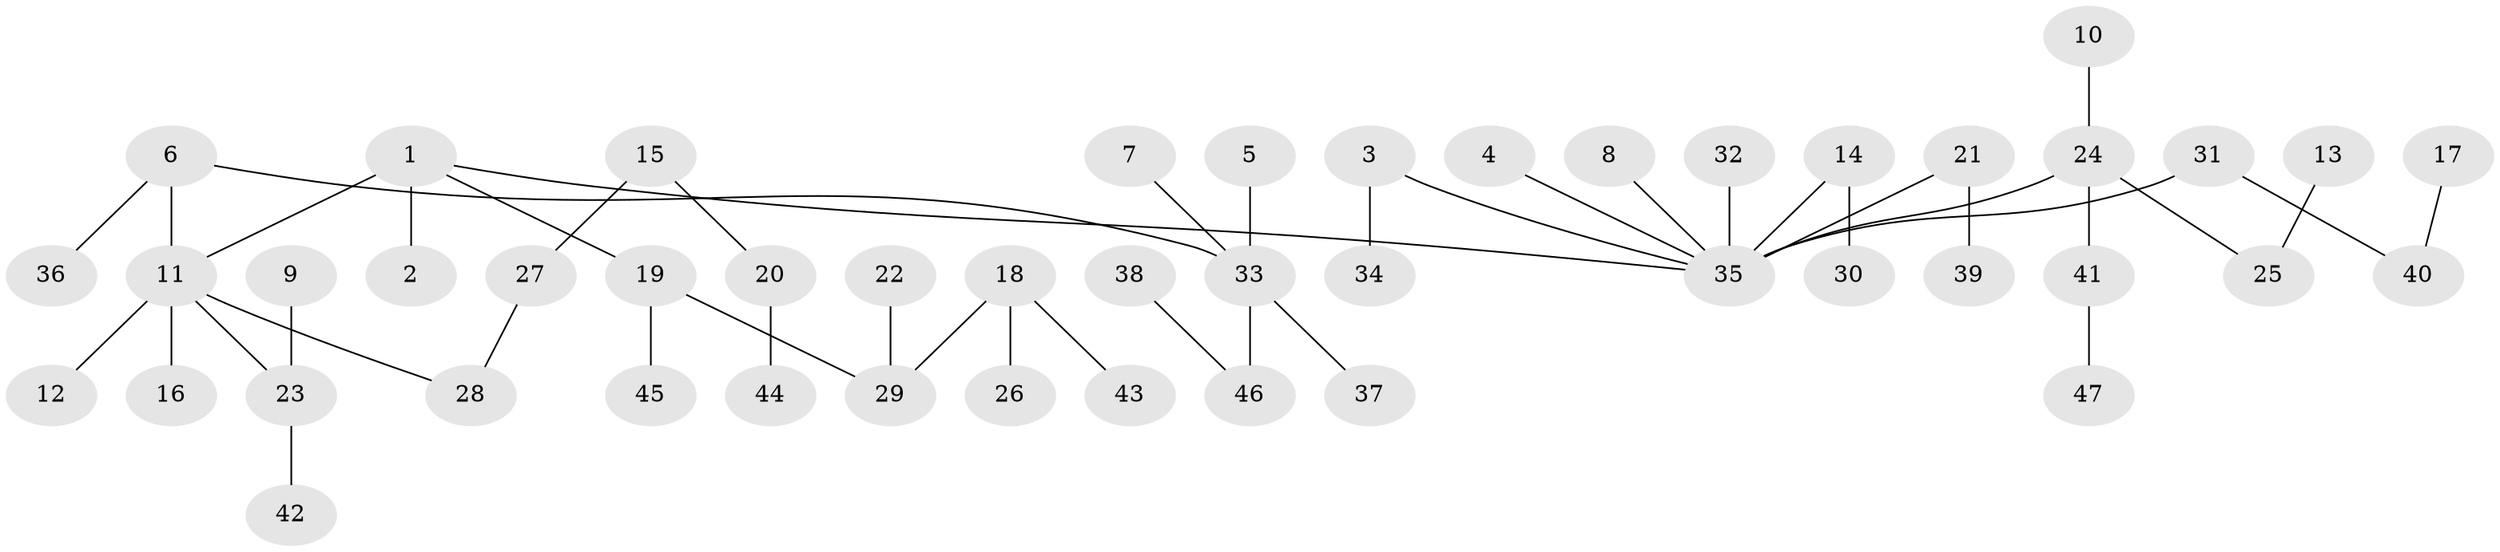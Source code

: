 // original degree distribution, {2: 0.26595744680851063, 3: 0.22340425531914893, 7: 0.010638297872340425, 5: 0.02127659574468085, 6: 0.010638297872340425, 4: 0.02127659574468085, 1: 0.44680851063829785}
// Generated by graph-tools (version 1.1) at 2025/26/03/09/25 03:26:32]
// undirected, 47 vertices, 46 edges
graph export_dot {
graph [start="1"]
  node [color=gray90,style=filled];
  1;
  2;
  3;
  4;
  5;
  6;
  7;
  8;
  9;
  10;
  11;
  12;
  13;
  14;
  15;
  16;
  17;
  18;
  19;
  20;
  21;
  22;
  23;
  24;
  25;
  26;
  27;
  28;
  29;
  30;
  31;
  32;
  33;
  34;
  35;
  36;
  37;
  38;
  39;
  40;
  41;
  42;
  43;
  44;
  45;
  46;
  47;
  1 -- 2 [weight=1.0];
  1 -- 11 [weight=1.0];
  1 -- 19 [weight=1.0];
  1 -- 35 [weight=1.0];
  3 -- 34 [weight=1.0];
  3 -- 35 [weight=1.0];
  4 -- 35 [weight=1.0];
  5 -- 33 [weight=1.0];
  6 -- 11 [weight=1.0];
  6 -- 33 [weight=1.0];
  6 -- 36 [weight=1.0];
  7 -- 33 [weight=1.0];
  8 -- 35 [weight=1.0];
  9 -- 23 [weight=1.0];
  10 -- 24 [weight=1.0];
  11 -- 12 [weight=1.0];
  11 -- 16 [weight=1.0];
  11 -- 23 [weight=1.0];
  11 -- 28 [weight=1.0];
  13 -- 25 [weight=1.0];
  14 -- 30 [weight=1.0];
  14 -- 35 [weight=1.0];
  15 -- 20 [weight=1.0];
  15 -- 27 [weight=1.0];
  17 -- 40 [weight=1.0];
  18 -- 26 [weight=1.0];
  18 -- 29 [weight=1.0];
  18 -- 43 [weight=1.0];
  19 -- 29 [weight=1.0];
  19 -- 45 [weight=1.0];
  20 -- 44 [weight=1.0];
  21 -- 35 [weight=1.0];
  21 -- 39 [weight=1.0];
  22 -- 29 [weight=1.0];
  23 -- 42 [weight=1.0];
  24 -- 25 [weight=1.0];
  24 -- 35 [weight=1.0];
  24 -- 41 [weight=1.0];
  27 -- 28 [weight=1.0];
  31 -- 35 [weight=1.0];
  31 -- 40 [weight=1.0];
  32 -- 35 [weight=1.0];
  33 -- 37 [weight=1.0];
  33 -- 46 [weight=1.0];
  38 -- 46 [weight=1.0];
  41 -- 47 [weight=1.0];
}

